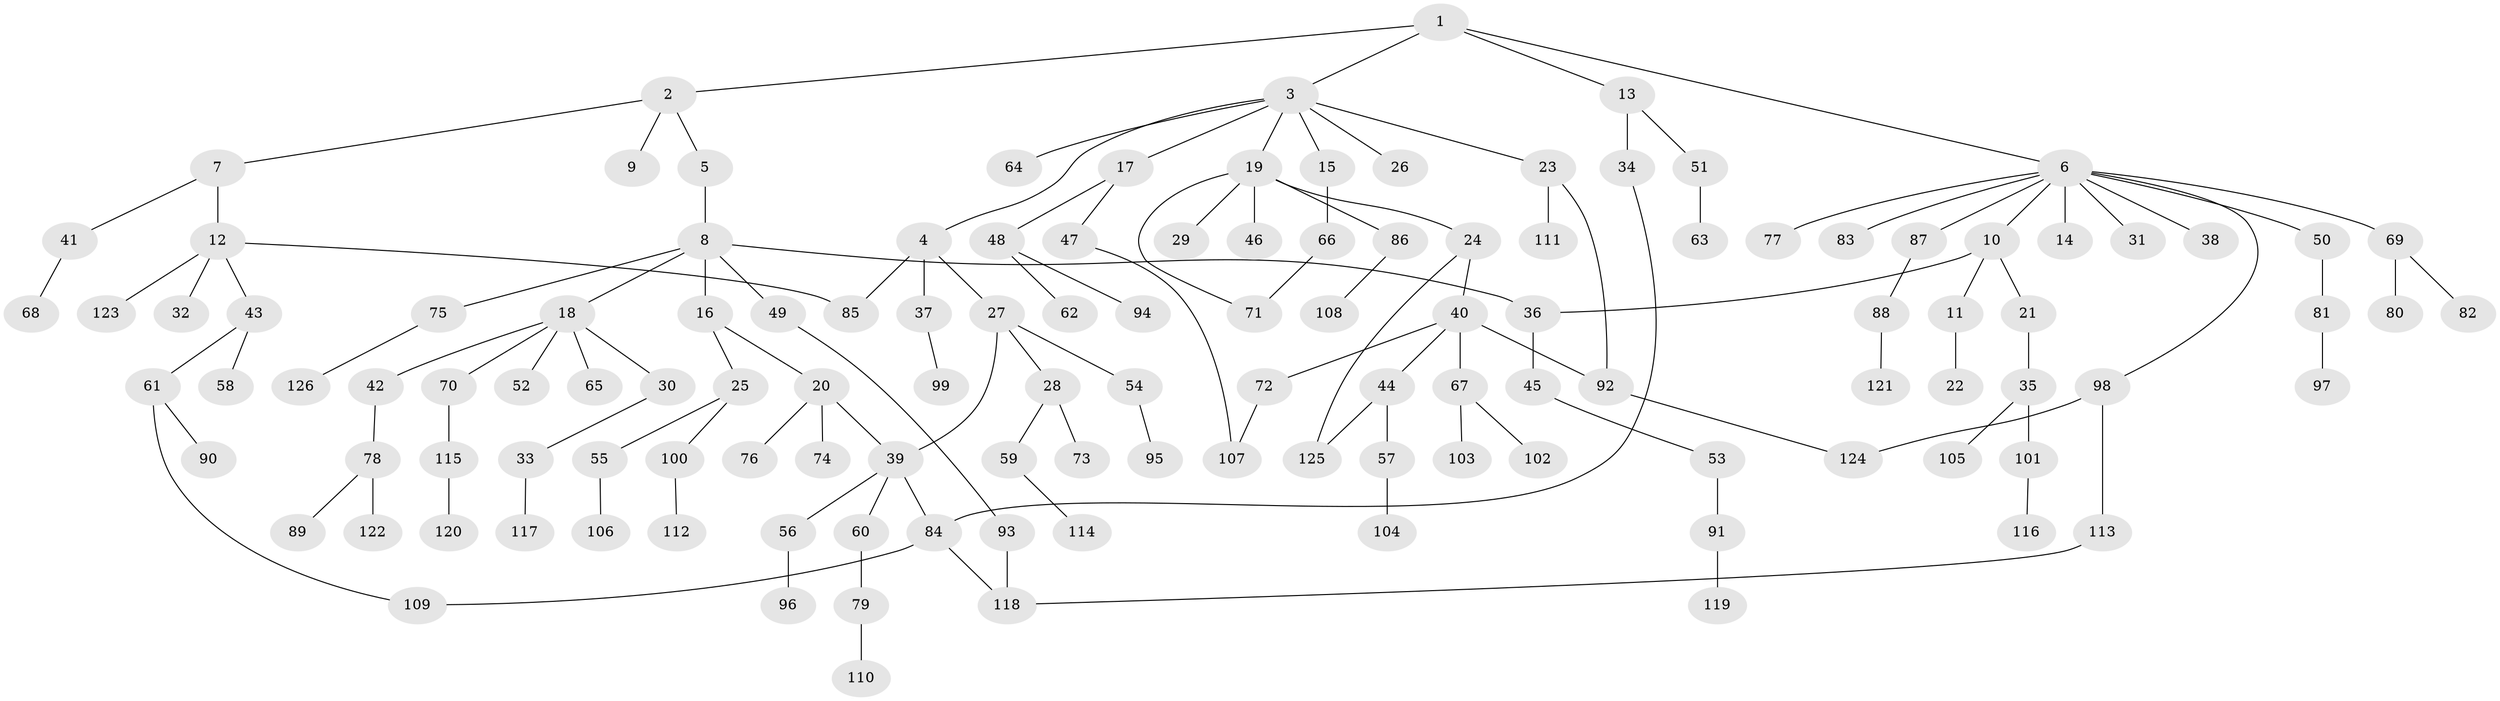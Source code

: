 // Generated by graph-tools (version 1.1) at 2025/49/03/09/25 03:49:19]
// undirected, 126 vertices, 137 edges
graph export_dot {
graph [start="1"]
  node [color=gray90,style=filled];
  1;
  2;
  3;
  4;
  5;
  6;
  7;
  8;
  9;
  10;
  11;
  12;
  13;
  14;
  15;
  16;
  17;
  18;
  19;
  20;
  21;
  22;
  23;
  24;
  25;
  26;
  27;
  28;
  29;
  30;
  31;
  32;
  33;
  34;
  35;
  36;
  37;
  38;
  39;
  40;
  41;
  42;
  43;
  44;
  45;
  46;
  47;
  48;
  49;
  50;
  51;
  52;
  53;
  54;
  55;
  56;
  57;
  58;
  59;
  60;
  61;
  62;
  63;
  64;
  65;
  66;
  67;
  68;
  69;
  70;
  71;
  72;
  73;
  74;
  75;
  76;
  77;
  78;
  79;
  80;
  81;
  82;
  83;
  84;
  85;
  86;
  87;
  88;
  89;
  90;
  91;
  92;
  93;
  94;
  95;
  96;
  97;
  98;
  99;
  100;
  101;
  102;
  103;
  104;
  105;
  106;
  107;
  108;
  109;
  110;
  111;
  112;
  113;
  114;
  115;
  116;
  117;
  118;
  119;
  120;
  121;
  122;
  123;
  124;
  125;
  126;
  1 -- 2;
  1 -- 3;
  1 -- 6;
  1 -- 13;
  2 -- 5;
  2 -- 7;
  2 -- 9;
  3 -- 4;
  3 -- 15;
  3 -- 17;
  3 -- 19;
  3 -- 23;
  3 -- 26;
  3 -- 64;
  4 -- 27;
  4 -- 37;
  4 -- 85;
  5 -- 8;
  6 -- 10;
  6 -- 14;
  6 -- 31;
  6 -- 38;
  6 -- 50;
  6 -- 69;
  6 -- 77;
  6 -- 83;
  6 -- 87;
  6 -- 98;
  7 -- 12;
  7 -- 41;
  8 -- 16;
  8 -- 18;
  8 -- 36;
  8 -- 49;
  8 -- 75;
  10 -- 11;
  10 -- 21;
  10 -- 36;
  11 -- 22;
  12 -- 32;
  12 -- 43;
  12 -- 85;
  12 -- 123;
  13 -- 34;
  13 -- 51;
  15 -- 66;
  16 -- 20;
  16 -- 25;
  17 -- 47;
  17 -- 48;
  18 -- 30;
  18 -- 42;
  18 -- 52;
  18 -- 65;
  18 -- 70;
  19 -- 24;
  19 -- 29;
  19 -- 46;
  19 -- 86;
  19 -- 71;
  20 -- 74;
  20 -- 76;
  20 -- 39;
  21 -- 35;
  23 -- 111;
  23 -- 92;
  24 -- 40;
  24 -- 125;
  25 -- 55;
  25 -- 100;
  27 -- 28;
  27 -- 39;
  27 -- 54;
  28 -- 59;
  28 -- 73;
  30 -- 33;
  33 -- 117;
  34 -- 84;
  35 -- 101;
  35 -- 105;
  36 -- 45;
  37 -- 99;
  39 -- 56;
  39 -- 60;
  39 -- 84;
  40 -- 44;
  40 -- 67;
  40 -- 72;
  40 -- 92;
  41 -- 68;
  42 -- 78;
  43 -- 58;
  43 -- 61;
  44 -- 57;
  44 -- 125;
  45 -- 53;
  47 -- 107;
  48 -- 62;
  48 -- 94;
  49 -- 93;
  50 -- 81;
  51 -- 63;
  53 -- 91;
  54 -- 95;
  55 -- 106;
  56 -- 96;
  57 -- 104;
  59 -- 114;
  60 -- 79;
  61 -- 90;
  61 -- 109;
  66 -- 71;
  67 -- 102;
  67 -- 103;
  69 -- 80;
  69 -- 82;
  70 -- 115;
  72 -- 107;
  75 -- 126;
  78 -- 89;
  78 -- 122;
  79 -- 110;
  81 -- 97;
  84 -- 109;
  84 -- 118;
  86 -- 108;
  87 -- 88;
  88 -- 121;
  91 -- 119;
  92 -- 124;
  93 -- 118;
  98 -- 113;
  98 -- 124;
  100 -- 112;
  101 -- 116;
  113 -- 118;
  115 -- 120;
}
